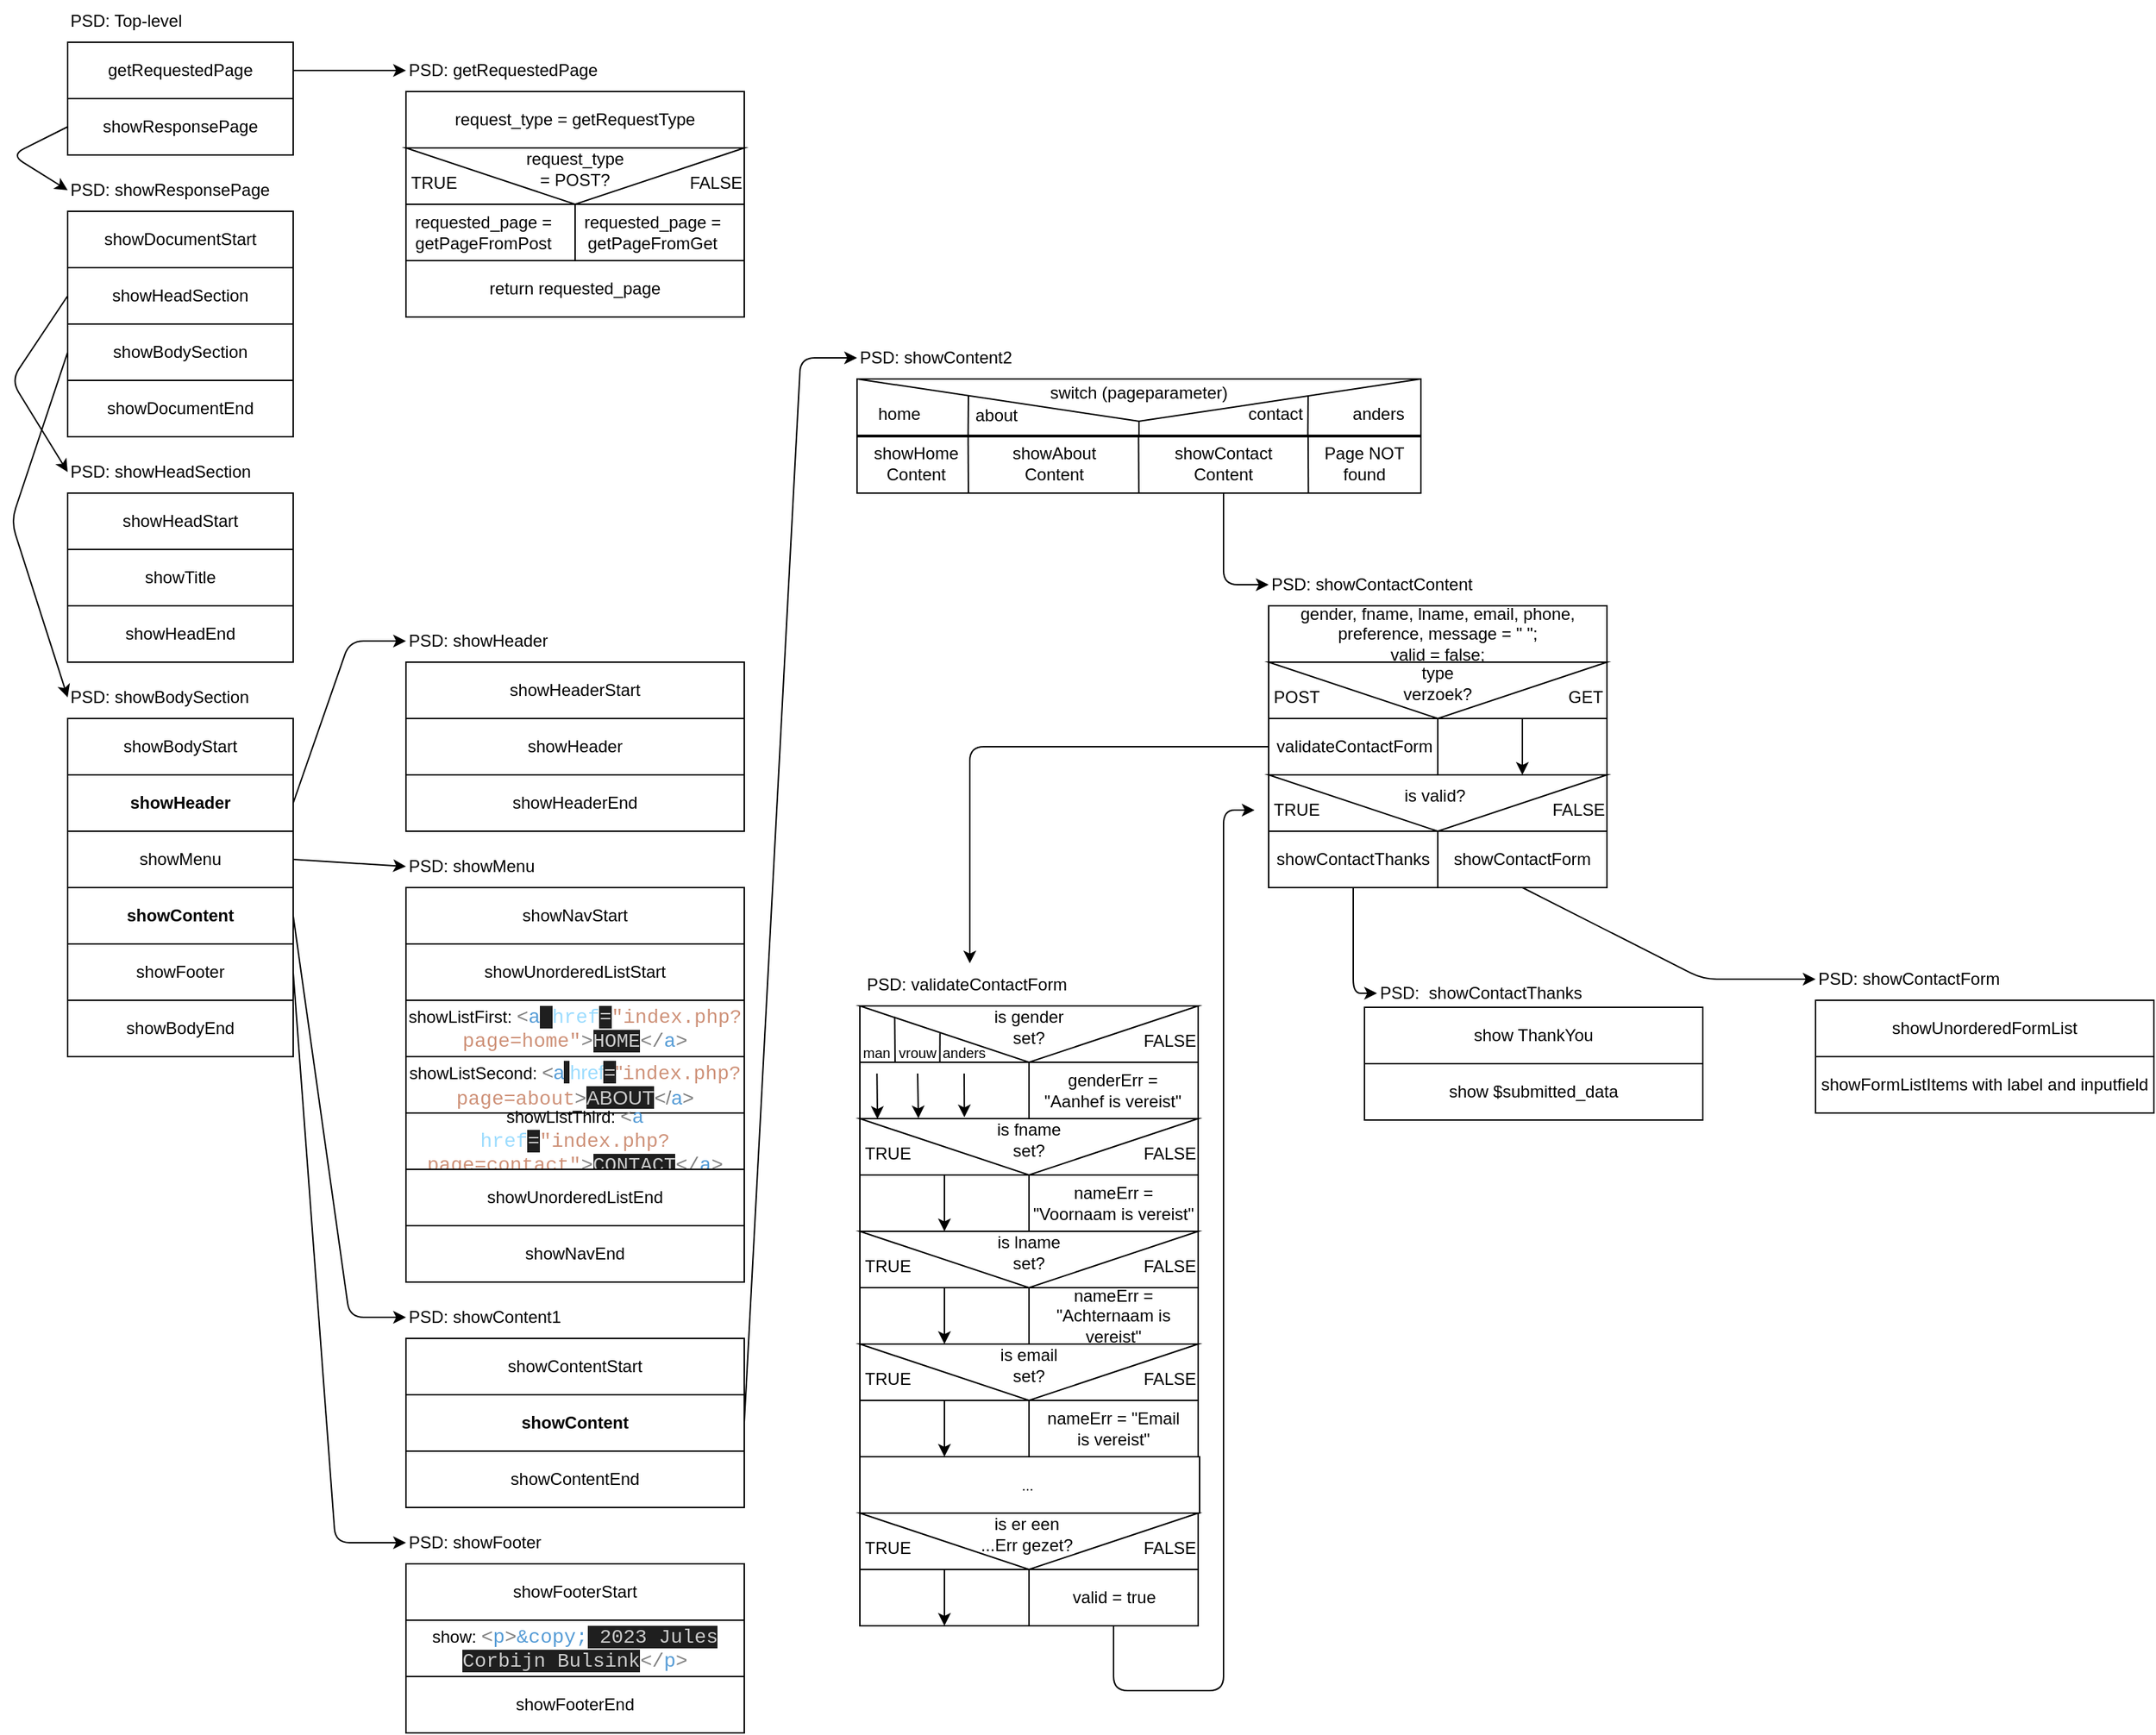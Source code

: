 <mxfile>
    <diagram id="UEIXfD_zLCxOEp8NK75K" name="Page-1">
        <mxGraphModel dx="1440" dy="1048" grid="1" gridSize="10" guides="1" tooltips="1" connect="1" arrows="1" fold="1" page="1" pageScale="1" pageWidth="3300" pageHeight="4681" math="0" shadow="0">
            <root>
                <mxCell id="0"/>
                <mxCell id="1" parent="0"/>
                <mxCell id="223" style="edgeStyle=none;html=1;exitX=1;exitY=0.5;exitDx=0;exitDy=0;entryX=0;entryY=0.5;entryDx=0;entryDy=0;fontSize=12;" parent="1" source="2" target="93" edge="1">
                    <mxGeometry relative="1" as="geometry"/>
                </mxCell>
                <mxCell id="2" value="getRequestedPage" style="rounded=0;whiteSpace=wrap;html=1;" parent="1" vertex="1">
                    <mxGeometry x="80" y="80" width="160" height="40" as="geometry"/>
                </mxCell>
                <mxCell id="222" style="edgeStyle=none;html=1;exitX=0;exitY=0.5;exitDx=0;exitDy=0;entryX=0;entryY=0.5;entryDx=0;entryDy=0;fontSize=12;" parent="1" source="3" target="10" edge="1">
                    <mxGeometry relative="1" as="geometry">
                        <Array as="points">
                            <mxPoint x="40" y="160"/>
                        </Array>
                    </mxGeometry>
                </mxCell>
                <mxCell id="3" value="showResponsePage" style="rounded=0;whiteSpace=wrap;html=1;" parent="1" vertex="1">
                    <mxGeometry x="80" y="120" width="160" height="40" as="geometry"/>
                </mxCell>
                <mxCell id="5" value="PSD: Top-level" style="text;html=1;strokeColor=none;fillColor=none;align=left;verticalAlign=middle;whiteSpace=wrap;rounded=0;" parent="1" vertex="1">
                    <mxGeometry x="80" y="50" width="110" height="30" as="geometry"/>
                </mxCell>
                <mxCell id="8" value="showDocumentStart" style="rounded=0;whiteSpace=wrap;html=1;" parent="1" vertex="1">
                    <mxGeometry x="80" y="200" width="160" height="40" as="geometry"/>
                </mxCell>
                <mxCell id="43" style="edgeStyle=none;html=1;exitX=0;exitY=0.5;exitDx=0;exitDy=0;entryX=0;entryY=0.5;entryDx=0;entryDy=0;" parent="1" source="9" target="41" edge="1">
                    <mxGeometry relative="1" as="geometry">
                        <mxPoint x="40" y="260" as="targetPoint"/>
                        <Array as="points">
                            <mxPoint x="40" y="320"/>
                        </Array>
                    </mxGeometry>
                </mxCell>
                <mxCell id="9" value="showHeadSection" style="rounded=0;whiteSpace=wrap;html=1;" parent="1" vertex="1">
                    <mxGeometry x="80" y="240" width="160" height="40" as="geometry"/>
                </mxCell>
                <mxCell id="10" value="PSD: showResponsePage" style="text;html=1;strokeColor=none;fillColor=none;align=left;verticalAlign=middle;whiteSpace=wrap;rounded=0;" parent="1" vertex="1">
                    <mxGeometry x="80" y="170" width="150" height="30" as="geometry"/>
                </mxCell>
                <mxCell id="45" style="edgeStyle=none;html=1;exitX=0;exitY=0.5;exitDx=0;exitDy=0;entryX=0;entryY=0.5;entryDx=0;entryDy=0;" parent="1" source="12" target="18" edge="1">
                    <mxGeometry relative="1" as="geometry">
                        <Array as="points">
                            <mxPoint x="40" y="420"/>
                        </Array>
                    </mxGeometry>
                </mxCell>
                <mxCell id="12" value="showBodySection" style="rounded=0;whiteSpace=wrap;html=1;" parent="1" vertex="1">
                    <mxGeometry x="80" y="280" width="160" height="40" as="geometry"/>
                </mxCell>
                <mxCell id="13" value="showDocumentEnd" style="rounded=0;whiteSpace=wrap;html=1;" parent="1" vertex="1">
                    <mxGeometry x="80" y="320" width="160" height="40" as="geometry"/>
                </mxCell>
                <mxCell id="14" value="showBodyStart" style="rounded=0;whiteSpace=wrap;html=1;" parent="1" vertex="1">
                    <mxGeometry x="80" y="560" width="160" height="40" as="geometry"/>
                </mxCell>
                <mxCell id="66" style="edgeStyle=none;html=1;exitX=1;exitY=0.5;exitDx=0;exitDy=0;entryX=0;entryY=0.5;entryDx=0;entryDy=0;fontFamily=Helvetica;" parent="1" source="15" target="32" edge="1">
                    <mxGeometry relative="1" as="geometry">
                        <Array as="points">
                            <mxPoint x="280" y="505"/>
                        </Array>
                    </mxGeometry>
                </mxCell>
                <mxCell id="15" value="&lt;b&gt;showHeader&lt;/b&gt;" style="rounded=0;whiteSpace=wrap;html=1;" parent="1" vertex="1">
                    <mxGeometry x="80" y="600" width="160" height="40" as="geometry"/>
                </mxCell>
                <mxCell id="65" style="edgeStyle=none;html=1;exitX=1;exitY=0.5;exitDx=0;exitDy=0;entryX=0;entryY=0.5;entryDx=0;entryDy=0;fontFamily=Helvetica;" parent="1" source="16" target="23" edge="1">
                    <mxGeometry relative="1" as="geometry"/>
                </mxCell>
                <mxCell id="16" value="showMenu" style="rounded=0;whiteSpace=wrap;html=1;" parent="1" vertex="1">
                    <mxGeometry x="80" y="640" width="160" height="40" as="geometry"/>
                </mxCell>
                <mxCell id="64" style="edgeStyle=none;html=1;exitX=1;exitY=0.5;exitDx=0;exitDy=0;entryX=0;entryY=0.5;entryDx=0;entryDy=0;fontFamily=Helvetica;" parent="1" source="17" target="59" edge="1">
                    <mxGeometry relative="1" as="geometry">
                        <Array as="points">
                            <mxPoint x="280" y="985"/>
                        </Array>
                    </mxGeometry>
                </mxCell>
                <mxCell id="17" value="showContent" style="rounded=0;whiteSpace=wrap;html=1;fontStyle=1" parent="1" vertex="1">
                    <mxGeometry x="80" y="680" width="160" height="40" as="geometry"/>
                </mxCell>
                <mxCell id="18" value="PSD: showBodySection" style="text;html=1;strokeColor=none;fillColor=none;align=left;verticalAlign=middle;whiteSpace=wrap;rounded=0;" parent="1" vertex="1">
                    <mxGeometry x="80" y="530" width="150" height="30" as="geometry"/>
                </mxCell>
                <mxCell id="63" style="edgeStyle=none;html=1;exitX=1;exitY=0.5;exitDx=0;exitDy=0;entryX=0;entryY=0.5;entryDx=0;entryDy=0;fontFamily=Helvetica;" parent="1" source="19" target="37" edge="1">
                    <mxGeometry relative="1" as="geometry">
                        <Array as="points">
                            <mxPoint x="270" y="1145"/>
                        </Array>
                    </mxGeometry>
                </mxCell>
                <mxCell id="19" value="showFooter" style="rounded=0;whiteSpace=wrap;html=1;" parent="1" vertex="1">
                    <mxGeometry x="80" y="720" width="160" height="40" as="geometry"/>
                </mxCell>
                <mxCell id="20" value="showBodyEnd" style="rounded=0;whiteSpace=wrap;html=1;" parent="1" vertex="1">
                    <mxGeometry x="80" y="760" width="160" height="40" as="geometry"/>
                </mxCell>
                <mxCell id="21" value="showUnorderedListStart" style="rounded=0;whiteSpace=wrap;html=1;" parent="1" vertex="1">
                    <mxGeometry x="320" y="720" width="240" height="40" as="geometry"/>
                </mxCell>
                <mxCell id="22" value="showListFirst:&amp;nbsp;&lt;span style=&quot;font-family: Consolas, &amp;quot;Courier New&amp;quot;, monospace; font-size: 14px; color: rgb(128, 128, 128);&quot;&gt;&amp;lt;&lt;/span&gt;&lt;span style=&quot;font-family: Consolas, &amp;quot;Courier New&amp;quot;, monospace; font-size: 14px; color: rgb(86, 156, 214);&quot;&gt;a&lt;/span&gt;&lt;span style=&quot;background-color: rgb(31, 31, 31); color: rgb(204, 204, 204); font-family: Consolas, &amp;quot;Courier New&amp;quot;, monospace; font-size: 14px;&quot;&gt; &lt;/span&gt;&lt;span style=&quot;font-family: Consolas, &amp;quot;Courier New&amp;quot;, monospace; font-size: 14px; color: rgb(156, 220, 254);&quot;&gt;href&lt;/span&gt;&lt;span style=&quot;background-color: rgb(31, 31, 31); color: rgb(204, 204, 204); font-family: Consolas, &amp;quot;Courier New&amp;quot;, monospace; font-size: 14px;&quot;&gt;=&lt;/span&gt;&lt;span style=&quot;font-family: Consolas, &amp;quot;Courier New&amp;quot;, monospace; font-size: 14px; color: rgb(206, 145, 120);&quot;&gt;&quot;index.php?page=home&quot;&lt;/span&gt;&lt;span style=&quot;font-family: Consolas, &amp;quot;Courier New&amp;quot;, monospace; font-size: 14px; color: rgb(128, 128, 128);&quot;&gt;&amp;gt;&lt;/span&gt;&lt;span style=&quot;background-color: rgb(31, 31, 31); color: rgb(204, 204, 204); font-family: Consolas, &amp;quot;Courier New&amp;quot;, monospace; font-size: 14px;&quot;&gt;HOME&lt;/span&gt;&lt;span style=&quot;font-family: Consolas, &amp;quot;Courier New&amp;quot;, monospace; font-size: 14px; color: rgb(128, 128, 128);&quot;&gt;&amp;lt;/&lt;/span&gt;&lt;span style=&quot;font-family: Consolas, &amp;quot;Courier New&amp;quot;, monospace; font-size: 14px; color: rgb(86, 156, 214);&quot;&gt;a&lt;/span&gt;&lt;span style=&quot;font-family: Consolas, &amp;quot;Courier New&amp;quot;, monospace; font-size: 14px; color: rgb(128, 128, 128);&quot;&gt;&amp;gt;&lt;/span&gt;" style="rounded=0;whiteSpace=wrap;html=1;" parent="1" vertex="1">
                    <mxGeometry x="320" y="760" width="240" height="40" as="geometry"/>
                </mxCell>
                <mxCell id="23" value="PSD: showMenu" style="text;html=1;strokeColor=none;fillColor=none;align=left;verticalAlign=middle;whiteSpace=wrap;rounded=0;" parent="1" vertex="1">
                    <mxGeometry x="320" y="650" width="150" height="30" as="geometry"/>
                </mxCell>
                <mxCell id="24" value="showListSecond:&amp;nbsp;&lt;span style=&quot;font-size: 14px; color: rgb(128, 128, 128);&quot;&gt;&amp;lt;&lt;/span&gt;&lt;span style=&quot;font-size: 14px; color: rgb(86, 156, 214);&quot;&gt;a&lt;/span&gt;&lt;span style=&quot;background-color: rgb(31, 31, 31); color: rgb(204, 204, 204); font-size: 14px;&quot;&gt; &lt;/span&gt;&lt;span style=&quot;font-size: 14px; color: rgb(156, 220, 254);&quot;&gt;href&lt;/span&gt;&lt;span style=&quot;background-color: rgb(31, 31, 31); color: rgb(204, 204, 204); font-size: 14px;&quot;&gt;=&lt;/span&gt;&lt;span style=&quot;font-size: 14px; color: rgb(206, 145, 120);&quot;&gt;&quot;&lt;/span&gt;&lt;span style=&quot;color: rgb(206, 145, 120); font-family: Consolas, &amp;quot;Courier New&amp;quot;, monospace; font-size: 14px;&quot;&gt;index.php?page=about&lt;/span&gt;&lt;span style=&quot;font-size: 14px; color: rgb(128, 128, 128);&quot;&gt;&amp;gt;&lt;/span&gt;&lt;span style=&quot;background-color: rgb(31, 31, 31); color: rgb(204, 204, 204); font-size: 14px;&quot;&gt;ABOUT&lt;/span&gt;&lt;span style=&quot;font-size: 14px; color: rgb(128, 128, 128);&quot;&gt;&amp;lt;/&lt;/span&gt;&lt;span style=&quot;font-size: 14px; color: rgb(86, 156, 214);&quot;&gt;a&lt;/span&gt;&lt;span style=&quot;font-size: 14px; color: rgb(128, 128, 128);&quot;&gt;&amp;gt;&lt;/span&gt;" style="rounded=0;whiteSpace=wrap;html=1;" parent="1" vertex="1">
                    <mxGeometry x="320" y="800" width="240" height="40" as="geometry"/>
                </mxCell>
                <mxCell id="25" value="showListThird:&amp;nbsp;&lt;span style=&quot;font-family: Consolas, &amp;quot;Courier New&amp;quot;, monospace; font-size: 14px; color: rgb(128, 128, 128);&quot;&gt;&amp;lt;&lt;/span&gt;&lt;span style=&quot;font-family: Consolas, &amp;quot;Courier New&amp;quot;, monospace; font-size: 14px; color: rgb(86, 156, 214);&quot;&gt;a&lt;/span&gt;&lt;span style=&quot;background-color: rgb(31, 31, 31); color: rgb(204, 204, 204); font-family: Consolas, &amp;quot;Courier New&amp;quot;, monospace; font-size: 14px;&quot;&gt; &lt;/span&gt;&lt;span style=&quot;font-family: Consolas, &amp;quot;Courier New&amp;quot;, monospace; font-size: 14px; color: rgb(156, 220, 254);&quot;&gt;href&lt;/span&gt;&lt;span style=&quot;background-color: rgb(31, 31, 31); color: rgb(204, 204, 204); font-family: Consolas, &amp;quot;Courier New&amp;quot;, monospace; font-size: 14px;&quot;&gt;=&lt;/span&gt;&lt;span style=&quot;font-family: Consolas, &amp;quot;Courier New&amp;quot;, monospace; font-size: 14px; color: rgb(206, 145, 120);&quot;&gt;&quot;index.php?page=contact&quot;&lt;/span&gt;&lt;span style=&quot;font-family: Consolas, &amp;quot;Courier New&amp;quot;, monospace; font-size: 14px; color: rgb(128, 128, 128);&quot;&gt;&amp;gt;&lt;/span&gt;&lt;span style=&quot;background-color: rgb(31, 31, 31); color: rgb(204, 204, 204); font-family: Consolas, &amp;quot;Courier New&amp;quot;, monospace; font-size: 14px;&quot;&gt;CONTACT&lt;/span&gt;&lt;span style=&quot;font-family: Consolas, &amp;quot;Courier New&amp;quot;, monospace; font-size: 14px; color: rgb(128, 128, 128);&quot;&gt;&amp;lt;/&lt;/span&gt;&lt;span style=&quot;font-family: Consolas, &amp;quot;Courier New&amp;quot;, monospace; font-size: 14px; color: rgb(86, 156, 214);&quot;&gt;a&lt;/span&gt;&lt;span style=&quot;font-family: Consolas, &amp;quot;Courier New&amp;quot;, monospace; font-size: 14px; color: rgb(128, 128, 128);&quot;&gt;&amp;gt;&lt;/span&gt;" style="rounded=0;whiteSpace=wrap;html=1;" parent="1" vertex="1">
                    <mxGeometry x="320" y="840" width="240" height="40" as="geometry"/>
                </mxCell>
                <mxCell id="26" value="showUnorderedListEnd" style="rounded=0;whiteSpace=wrap;html=1;" parent="1" vertex="1">
                    <mxGeometry x="320" y="880" width="240" height="40" as="geometry"/>
                </mxCell>
                <mxCell id="27" value="showNavStart" style="rounded=0;whiteSpace=wrap;html=1;" parent="1" vertex="1">
                    <mxGeometry x="320" y="680" width="240" height="40" as="geometry"/>
                </mxCell>
                <mxCell id="29" value="showNavEnd" style="rounded=0;whiteSpace=wrap;html=1;" parent="1" vertex="1">
                    <mxGeometry x="320" y="920" width="240" height="40" as="geometry"/>
                </mxCell>
                <mxCell id="30" value="showHeaderStart" style="rounded=0;whiteSpace=wrap;html=1;" parent="1" vertex="1">
                    <mxGeometry x="320" y="520" width="240" height="40" as="geometry"/>
                </mxCell>
                <mxCell id="31" value="showHeader" style="rounded=0;whiteSpace=wrap;html=1;" parent="1" vertex="1">
                    <mxGeometry x="320" y="560" width="240" height="40" as="geometry"/>
                </mxCell>
                <mxCell id="32" value="PSD: showHeader" style="text;html=1;strokeColor=none;fillColor=none;align=left;verticalAlign=middle;whiteSpace=wrap;rounded=0;" parent="1" vertex="1">
                    <mxGeometry x="320" y="490" width="150" height="30" as="geometry"/>
                </mxCell>
                <mxCell id="33" value="showHeaderEnd" style="rounded=0;whiteSpace=wrap;html=1;" parent="1" vertex="1">
                    <mxGeometry x="320" y="600" width="240" height="40" as="geometry"/>
                </mxCell>
                <mxCell id="35" value="showFooterStart" style="rounded=0;whiteSpace=wrap;html=1;" parent="1" vertex="1">
                    <mxGeometry x="320" y="1160" width="240" height="40" as="geometry"/>
                </mxCell>
                <mxCell id="36" value="show:&amp;nbsp;&lt;span style=&quot;font-family: Consolas, &amp;quot;Courier New&amp;quot;, monospace; font-size: 14px; color: rgb(128, 128, 128);&quot;&gt;&amp;lt;&lt;/span&gt;&lt;span style=&quot;font-family: Consolas, &amp;quot;Courier New&amp;quot;, monospace; font-size: 14px; color: rgb(86, 156, 214);&quot;&gt;p&lt;/span&gt;&lt;span style=&quot;font-family: Consolas, &amp;quot;Courier New&amp;quot;, monospace; font-size: 14px; color: rgb(128, 128, 128);&quot;&gt;&amp;gt;&lt;/span&gt;&lt;span style=&quot;font-family: Consolas, &amp;quot;Courier New&amp;quot;, monospace; font-size: 14px; color: rgb(86, 156, 214);&quot;&gt;&amp;amp;copy;&lt;/span&gt;&lt;span style=&quot;background-color: rgb(31, 31, 31); color: rgb(204, 204, 204); font-family: Consolas, &amp;quot;Courier New&amp;quot;, monospace; font-size: 14px;&quot;&gt; 2023 Jules Corbijn Bulsink&lt;/span&gt;&lt;span style=&quot;font-family: Consolas, &amp;quot;Courier New&amp;quot;, monospace; font-size: 14px; color: rgb(128, 128, 128);&quot;&gt;&amp;lt;/&lt;/span&gt;&lt;span style=&quot;font-family: Consolas, &amp;quot;Courier New&amp;quot;, monospace; font-size: 14px; color: rgb(86, 156, 214);&quot;&gt;p&lt;/span&gt;&lt;span style=&quot;font-family: Consolas, &amp;quot;Courier New&amp;quot;, monospace; font-size: 14px; color: rgb(128, 128, 128);&quot;&gt;&amp;gt;&lt;/span&gt;" style="rounded=0;whiteSpace=wrap;html=1;" parent="1" vertex="1">
                    <mxGeometry x="320" y="1200" width="240" height="40" as="geometry"/>
                </mxCell>
                <mxCell id="37" value="PSD: showFooter" style="text;html=1;strokeColor=none;fillColor=none;align=left;verticalAlign=middle;whiteSpace=wrap;rounded=0;" parent="1" vertex="1">
                    <mxGeometry x="320" y="1130" width="150" height="30" as="geometry"/>
                </mxCell>
                <mxCell id="38" value="showFooterEnd" style="rounded=0;whiteSpace=wrap;html=1;" parent="1" vertex="1">
                    <mxGeometry x="320" y="1240" width="240" height="40" as="geometry"/>
                </mxCell>
                <mxCell id="39" value="showHeadStart" style="rounded=0;whiteSpace=wrap;html=1;" parent="1" vertex="1">
                    <mxGeometry x="80" y="400" width="160" height="40" as="geometry"/>
                </mxCell>
                <mxCell id="40" value="&lt;span style=&quot;font-weight: normal;&quot;&gt;showTitle&lt;/span&gt;" style="rounded=0;whiteSpace=wrap;html=1;fontStyle=1" parent="1" vertex="1">
                    <mxGeometry x="80" y="440" width="160" height="40" as="geometry"/>
                </mxCell>
                <mxCell id="41" value="PSD: showHeadSection" style="text;html=1;strokeColor=none;fillColor=none;align=left;verticalAlign=middle;whiteSpace=wrap;rounded=0;" parent="1" vertex="1">
                    <mxGeometry x="80" y="370" width="150" height="30" as="geometry"/>
                </mxCell>
                <mxCell id="42" value="showHeadEnd" style="rounded=0;whiteSpace=wrap;html=1;" parent="1" vertex="1">
                    <mxGeometry x="80" y="480" width="160" height="40" as="geometry"/>
                </mxCell>
                <mxCell id="57" value="showContentStart" style="rounded=0;whiteSpace=wrap;html=1;" parent="1" vertex="1">
                    <mxGeometry x="320" y="1000" width="240" height="40" as="geometry"/>
                </mxCell>
                <mxCell id="155" style="edgeStyle=none;html=1;exitX=1;exitY=0.5;exitDx=0;exitDy=0;entryX=0;entryY=0.5;entryDx=0;entryDy=0;fontFamily=Helvetica;" parent="1" source="58" target="139" edge="1">
                    <mxGeometry relative="1" as="geometry">
                        <Array as="points">
                            <mxPoint x="600" y="304"/>
                        </Array>
                    </mxGeometry>
                </mxCell>
                <mxCell id="58" value="&lt;b&gt;showContent&lt;/b&gt;" style="rounded=0;whiteSpace=wrap;html=1;" parent="1" vertex="1">
                    <mxGeometry x="320" y="1040" width="240" height="40" as="geometry"/>
                </mxCell>
                <mxCell id="59" value="PSD: showContent1" style="text;html=1;strokeColor=none;fillColor=none;align=left;verticalAlign=middle;whiteSpace=wrap;rounded=0;" parent="1" vertex="1">
                    <mxGeometry x="320" y="970" width="150" height="30" as="geometry"/>
                </mxCell>
                <mxCell id="60" value="showContentEnd" style="rounded=0;whiteSpace=wrap;html=1;" parent="1" vertex="1">
                    <mxGeometry x="320" y="1080" width="240" height="40" as="geometry"/>
                </mxCell>
                <mxCell id="93" value="PSD: getRequestedPage" style="text;html=1;strokeColor=none;fillColor=none;align=left;verticalAlign=middle;whiteSpace=wrap;rounded=0;" parent="1" vertex="1">
                    <mxGeometry x="320" y="85" width="150" height="30" as="geometry"/>
                </mxCell>
                <mxCell id="94" value="" style="rounded=0;whiteSpace=wrap;html=1;" parent="1" vertex="1">
                    <mxGeometry x="320" y="155" width="240" height="40" as="geometry"/>
                </mxCell>
                <mxCell id="95" value="" style="triangle;whiteSpace=wrap;html=1;fontFamily=Helvetica;rotation=90;" parent="1" vertex="1">
                    <mxGeometry x="420" y="55" width="40" height="240" as="geometry"/>
                </mxCell>
                <mxCell id="97" value="request_type = POST?" style="text;html=1;strokeColor=none;fillColor=none;align=center;verticalAlign=middle;whiteSpace=wrap;rounded=0;fontFamily=Helvetica;" parent="1" vertex="1">
                    <mxGeometry x="410" y="155" width="60" height="30" as="geometry"/>
                </mxCell>
                <mxCell id="98" value="request_type = getRequestType" style="rounded=0;whiteSpace=wrap;html=1;" parent="1" vertex="1">
                    <mxGeometry x="320" y="115" width="240" height="40" as="geometry"/>
                </mxCell>
                <mxCell id="99" value="TRUE" style="text;html=1;strokeColor=none;fillColor=none;align=center;verticalAlign=middle;whiteSpace=wrap;rounded=0;fontFamily=Helvetica;" parent="1" vertex="1">
                    <mxGeometry x="310" y="165" width="60" height="30" as="geometry"/>
                </mxCell>
                <mxCell id="100" value="FALSE" style="text;html=1;strokeColor=none;fillColor=none;align=center;verticalAlign=middle;whiteSpace=wrap;rounded=0;fontFamily=Helvetica;" parent="1" vertex="1">
                    <mxGeometry x="510" y="165" width="60" height="30" as="geometry"/>
                </mxCell>
                <mxCell id="101" value="" style="rounded=0;whiteSpace=wrap;html=1;" parent="1" vertex="1">
                    <mxGeometry x="320" y="195" width="240" height="40" as="geometry"/>
                </mxCell>
                <mxCell id="102" value="" style="endArrow=none;html=1;fontFamily=Helvetica;entryX=0.5;entryY=0;entryDx=0;entryDy=0;exitX=0.5;exitY=1;exitDx=0;exitDy=0;" parent="1" source="101" target="101" edge="1">
                    <mxGeometry width="50" height="50" relative="1" as="geometry">
                        <mxPoint x="370" y="245" as="sourcePoint"/>
                        <mxPoint x="420" y="195" as="targetPoint"/>
                    </mxGeometry>
                </mxCell>
                <mxCell id="103" value="requested_page = getPageFromPost" style="text;html=1;strokeColor=none;fillColor=none;align=center;verticalAlign=middle;whiteSpace=wrap;rounded=0;fontFamily=Helvetica;" parent="1" vertex="1">
                    <mxGeometry x="310" y="200" width="130" height="30" as="geometry"/>
                </mxCell>
                <mxCell id="104" value="requested_page = getPageFromGet" style="text;html=1;strokeColor=none;fillColor=none;align=center;verticalAlign=middle;whiteSpace=wrap;rounded=0;fontFamily=Helvetica;" parent="1" vertex="1">
                    <mxGeometry x="430" y="200" width="130" height="30" as="geometry"/>
                </mxCell>
                <mxCell id="106" value="return requested_page" style="rounded=0;whiteSpace=wrap;html=1;" parent="1" vertex="1">
                    <mxGeometry x="320" y="235" width="240" height="40" as="geometry"/>
                </mxCell>
                <mxCell id="119" value="" style="rounded=0;whiteSpace=wrap;html=1;" parent="1" vertex="1">
                    <mxGeometry x="640" y="319" width="400" height="40" as="geometry"/>
                </mxCell>
                <mxCell id="120" value="" style="triangle;whiteSpace=wrap;html=1;fontFamily=Helvetica;rotation=90;" parent="1" vertex="1">
                    <mxGeometry x="825" y="134" width="30" height="400" as="geometry"/>
                </mxCell>
                <mxCell id="121" value="switch (pageparameter)" style="text;html=1;strokeColor=none;fillColor=none;align=center;verticalAlign=middle;whiteSpace=wrap;rounded=0;fontFamily=Helvetica;" parent="1" vertex="1">
                    <mxGeometry x="755" y="314" width="170" height="30" as="geometry"/>
                </mxCell>
                <mxCell id="135" value="" style="endArrow=none;html=1;fontFamily=Helvetica;exitX=0.197;exitY=1.007;exitDx=0;exitDy=0;exitPerimeter=0;" parent="1" source="119" edge="1">
                    <mxGeometry width="50" height="50" relative="1" as="geometry">
                        <mxPoint x="710" y="389" as="sourcePoint"/>
                        <mxPoint x="719" y="331" as="targetPoint"/>
                    </mxGeometry>
                </mxCell>
                <mxCell id="136" value="" style="endArrow=none;html=1;fontFamily=Helvetica;exitX=0.197;exitY=1.007;exitDx=0;exitDy=0;exitPerimeter=0;" parent="1" edge="1">
                    <mxGeometry width="50" height="50" relative="1" as="geometry">
                        <mxPoint x="959.8" y="359.28" as="sourcePoint"/>
                        <mxPoint x="960" y="331" as="targetPoint"/>
                    </mxGeometry>
                </mxCell>
                <mxCell id="137" value="" style="endArrow=none;html=1;fontFamily=Helvetica;exitX=0.5;exitY=1;exitDx=0;exitDy=0;" parent="1" source="119" edge="1">
                    <mxGeometry width="50" height="50" relative="1" as="geometry">
                        <mxPoint x="780" y="389" as="sourcePoint"/>
                        <mxPoint x="840" y="349" as="targetPoint"/>
                    </mxGeometry>
                </mxCell>
                <mxCell id="139" value="PSD: showContent2" style="text;html=1;strokeColor=none;fillColor=none;align=left;verticalAlign=middle;whiteSpace=wrap;rounded=0;" parent="1" vertex="1">
                    <mxGeometry x="640" y="289" width="150" height="30" as="geometry"/>
                </mxCell>
                <mxCell id="140" value="home" style="text;html=1;strokeColor=none;fillColor=none;align=center;verticalAlign=middle;whiteSpace=wrap;rounded=0;fontFamily=Helvetica;" parent="1" vertex="1">
                    <mxGeometry x="640" y="329" width="60" height="30" as="geometry"/>
                </mxCell>
                <mxCell id="141" value="anders" style="text;html=1;strokeColor=none;fillColor=none;align=center;verticalAlign=middle;whiteSpace=wrap;rounded=0;fontFamily=Helvetica;" parent="1" vertex="1">
                    <mxGeometry x="980" y="329" width="60" height="30" as="geometry"/>
                </mxCell>
                <mxCell id="142" value="contact" style="text;html=1;strokeColor=none;fillColor=none;align=center;verticalAlign=middle;whiteSpace=wrap;rounded=0;fontFamily=Helvetica;" parent="1" vertex="1">
                    <mxGeometry x="907" y="329" width="60" height="30" as="geometry"/>
                </mxCell>
                <mxCell id="144" value="about" style="text;html=1;strokeColor=none;fillColor=none;align=center;verticalAlign=middle;whiteSpace=wrap;rounded=0;fontFamily=Helvetica;" parent="1" vertex="1">
                    <mxGeometry x="720" y="330" width="38" height="30" as="geometry"/>
                </mxCell>
                <mxCell id="147" value="" style="rounded=0;whiteSpace=wrap;html=1;fontFamily=Helvetica;" parent="1" vertex="1">
                    <mxGeometry x="640" y="360" width="400" height="40" as="geometry"/>
                </mxCell>
                <mxCell id="148" value="" style="endArrow=none;html=1;fontFamily=Helvetica;entryX=0.197;entryY=0.013;entryDx=0;entryDy=0;entryPerimeter=0;" parent="1" target="147" edge="1">
                    <mxGeometry width="50" height="50" relative="1" as="geometry">
                        <mxPoint x="719" y="400" as="sourcePoint"/>
                        <mxPoint x="710" y="350" as="targetPoint"/>
                    </mxGeometry>
                </mxCell>
                <mxCell id="149" value="" style="endArrow=none;html=1;fontFamily=Helvetica;entryX=0.197;entryY=0.013;entryDx=0;entryDy=0;entryPerimeter=0;" parent="1" edge="1">
                    <mxGeometry width="50" height="50" relative="1" as="geometry">
                        <mxPoint x="839.91" y="399.48" as="sourcePoint"/>
                        <mxPoint x="839.71" y="360" as="targetPoint"/>
                    </mxGeometry>
                </mxCell>
                <mxCell id="150" value="" style="endArrow=none;html=1;fontFamily=Helvetica;entryX=0.197;entryY=0.013;entryDx=0;entryDy=0;entryPerimeter=0;" parent="1" edge="1">
                    <mxGeometry width="50" height="50" relative="1" as="geometry">
                        <mxPoint x="960.2" y="400" as="sourcePoint"/>
                        <mxPoint x="960.0" y="360.52" as="targetPoint"/>
                    </mxGeometry>
                </mxCell>
                <mxCell id="151" value="showHome Content" style="text;html=1;strokeColor=none;fillColor=none;align=center;verticalAlign=middle;whiteSpace=wrap;rounded=0;fontFamily=Helvetica;" parent="1" vertex="1">
                    <mxGeometry x="652" y="364" width="60" height="30" as="geometry"/>
                </mxCell>
                <mxCell id="152" value="showAbout Content" style="text;html=1;strokeColor=none;fillColor=none;align=center;verticalAlign=middle;whiteSpace=wrap;rounded=0;fontFamily=Helvetica;" parent="1" vertex="1">
                    <mxGeometry x="750" y="364" width="60" height="30" as="geometry"/>
                </mxCell>
                <mxCell id="227" style="edgeStyle=none;html=1;entryX=0;entryY=0.5;entryDx=0;entryDy=0;fontSize=12;" parent="1" target="156" edge="1">
                    <mxGeometry relative="1" as="geometry">
                        <mxPoint x="900" y="400" as="sourcePoint"/>
                        <Array as="points">
                            <mxPoint x="900" y="465"/>
                        </Array>
                    </mxGeometry>
                </mxCell>
                <mxCell id="153" value="showContact Content" style="text;html=1;strokeColor=none;fillColor=none;align=center;verticalAlign=middle;whiteSpace=wrap;rounded=0;fontFamily=Helvetica;" parent="1" vertex="1">
                    <mxGeometry x="870" y="364" width="60" height="30" as="geometry"/>
                </mxCell>
                <mxCell id="154" value="Page NOT found" style="text;html=1;strokeColor=none;fillColor=none;align=center;verticalAlign=middle;whiteSpace=wrap;rounded=0;fontFamily=Helvetica;" parent="1" vertex="1">
                    <mxGeometry x="970" y="364" width="60" height="30" as="geometry"/>
                </mxCell>
                <mxCell id="229" value="" style="edgeStyle=none;html=1;fontSize=12;" parent="1" source="156" target="160" edge="1">
                    <mxGeometry relative="1" as="geometry"/>
                </mxCell>
                <mxCell id="156" value="PSD: showContactContent" style="text;html=1;strokeColor=none;fillColor=none;align=left;verticalAlign=middle;whiteSpace=wrap;rounded=0;" parent="1" vertex="1">
                    <mxGeometry x="932" y="450" width="150" height="30" as="geometry"/>
                </mxCell>
                <mxCell id="157" value="" style="rounded=0;whiteSpace=wrap;html=1;" parent="1" vertex="1">
                    <mxGeometry x="932" y="520" width="240" height="40" as="geometry"/>
                </mxCell>
                <mxCell id="158" value="" style="triangle;whiteSpace=wrap;html=1;fontFamily=Helvetica;rotation=90;" parent="1" vertex="1">
                    <mxGeometry x="1032" y="420" width="40" height="240" as="geometry"/>
                </mxCell>
                <mxCell id="159" value="type verzoek?" style="text;html=1;strokeColor=none;fillColor=none;align=center;verticalAlign=middle;whiteSpace=wrap;rounded=0;fontFamily=Helvetica;" parent="1" vertex="1">
                    <mxGeometry x="1022" y="520" width="60" height="30" as="geometry"/>
                </mxCell>
                <mxCell id="160" value="gender, fname, lname, email, phone, preference, message = &quot; &quot;;&lt;br&gt;valid = false;" style="rounded=0;whiteSpace=wrap;html=1;" parent="1" vertex="1">
                    <mxGeometry x="932" y="480" width="240" height="40" as="geometry"/>
                </mxCell>
                <mxCell id="161" value="POST" style="text;html=1;strokeColor=none;fillColor=none;align=center;verticalAlign=middle;whiteSpace=wrap;rounded=0;fontFamily=Helvetica;" parent="1" vertex="1">
                    <mxGeometry x="922" y="530" width="60" height="30" as="geometry"/>
                </mxCell>
                <mxCell id="163" value="GET" style="text;html=1;strokeColor=none;fillColor=none;align=center;verticalAlign=middle;whiteSpace=wrap;rounded=0;fontFamily=Helvetica;" parent="1" vertex="1">
                    <mxGeometry x="1127" y="530" width="60" height="30" as="geometry"/>
                </mxCell>
                <mxCell id="230" style="edgeStyle=none;html=1;exitX=0;exitY=0.5;exitDx=0;exitDy=0;entryX=0.5;entryY=0;entryDx=0;entryDy=0;fontSize=12;" parent="1" source="164" target="169" edge="1">
                    <mxGeometry relative="1" as="geometry">
                        <Array as="points">
                            <mxPoint x="720" y="580"/>
                        </Array>
                    </mxGeometry>
                </mxCell>
                <mxCell id="164" value="" style="rounded=0;whiteSpace=wrap;html=1;" parent="1" vertex="1">
                    <mxGeometry x="932" y="560" width="240" height="40" as="geometry"/>
                </mxCell>
                <mxCell id="165" value="" style="endArrow=none;html=1;fontFamily=Helvetica;entryX=0.5;entryY=0;entryDx=0;entryDy=0;exitX=0.5;exitY=1;exitDx=0;exitDy=0;" parent="1" source="164" target="164" edge="1">
                    <mxGeometry width="50" height="50" relative="1" as="geometry">
                        <mxPoint x="982" y="610" as="sourcePoint"/>
                        <mxPoint x="1032" y="560" as="targetPoint"/>
                    </mxGeometry>
                </mxCell>
                <mxCell id="169" value="PSD: validateContactForm" style="text;html=1;strokeColor=none;fillColor=none;align=left;verticalAlign=middle;whiteSpace=wrap;rounded=0;" parent="1" vertex="1">
                    <mxGeometry x="645" y="733.81" width="150" height="30" as="geometry"/>
                </mxCell>
                <mxCell id="180" value="PSD: showContactForm" style="text;html=1;strokeColor=none;fillColor=none;align=left;verticalAlign=middle;whiteSpace=wrap;rounded=0;" parent="1" vertex="1">
                    <mxGeometry x="1320" y="730" width="150" height="30" as="geometry"/>
                </mxCell>
                <mxCell id="184" value="showUnorderedFormList" style="rounded=0;whiteSpace=wrap;html=1;" parent="1" vertex="1">
                    <mxGeometry x="1320" y="760" width="240" height="40" as="geometry"/>
                </mxCell>
                <mxCell id="189" value="showFormListItems with label and inputfield" style="rounded=0;whiteSpace=wrap;html=1;" parent="1" vertex="1">
                    <mxGeometry x="1320" y="800" width="240" height="40" as="geometry"/>
                </mxCell>
                <mxCell id="190" value="PSD:&amp;nbsp; showContactThanks" style="text;html=1;strokeColor=none;fillColor=none;align=left;verticalAlign=middle;whiteSpace=wrap;rounded=0;" parent="1" vertex="1">
                    <mxGeometry x="1008.88" y="740" width="150" height="30" as="geometry"/>
                </mxCell>
                <mxCell id="232" value="" style="edgeStyle=none;html=1;fontSize=12;" parent="1" source="191" edge="1">
                    <mxGeometry relative="1" as="geometry">
                        <mxPoint x="1120" y="805" as="targetPoint"/>
                    </mxGeometry>
                </mxCell>
                <mxCell id="191" value="show ThankYou" style="rounded=0;whiteSpace=wrap;html=1;" parent="1" vertex="1">
                    <mxGeometry x="1000" y="765" width="240" height="40" as="geometry"/>
                </mxCell>
                <mxCell id="201" value="validateContactForm" style="text;html=1;strokeColor=none;fillColor=none;align=center;verticalAlign=middle;whiteSpace=wrap;rounded=0;" parent="1" vertex="1">
                    <mxGeometry x="947" y="565" width="92" height="30" as="geometry"/>
                </mxCell>
                <mxCell id="235" value="" style="edgeStyle=none;html=1;fontSize=12;" parent="1" edge="1">
                    <mxGeometry relative="1" as="geometry">
                        <mxPoint x="736.286" y="844" as="sourcePoint"/>
                        <mxPoint x="736.286" y="844" as="targetPoint"/>
                    </mxGeometry>
                </mxCell>
                <mxCell id="236" value="" style="rounded=0;whiteSpace=wrap;html=1;" parent="1" vertex="1">
                    <mxGeometry x="642" y="844" width="240" height="40" as="geometry"/>
                </mxCell>
                <mxCell id="237" value="" style="triangle;whiteSpace=wrap;html=1;fontFamily=Helvetica;rotation=90;" parent="1" vertex="1">
                    <mxGeometry x="742" y="744" width="40" height="240" as="geometry"/>
                </mxCell>
                <mxCell id="238" value="is fname set?" style="text;html=1;strokeColor=none;fillColor=none;align=center;verticalAlign=middle;whiteSpace=wrap;rounded=0;fontFamily=Helvetica;" parent="1" vertex="1">
                    <mxGeometry x="732" y="844" width="60" height="30" as="geometry"/>
                </mxCell>
                <mxCell id="240" value="TRUE" style="text;html=1;strokeColor=none;fillColor=none;align=center;verticalAlign=middle;whiteSpace=wrap;rounded=0;fontFamily=Helvetica;" parent="1" vertex="1">
                    <mxGeometry x="632" y="854" width="60" height="30" as="geometry"/>
                </mxCell>
                <mxCell id="241" value="FALSE" style="text;html=1;strokeColor=none;fillColor=none;align=center;verticalAlign=middle;whiteSpace=wrap;rounded=0;fontFamily=Helvetica;" parent="1" vertex="1">
                    <mxGeometry x="832" y="854" width="60" height="30" as="geometry"/>
                </mxCell>
                <mxCell id="242" value="" style="rounded=0;whiteSpace=wrap;html=1;" parent="1" vertex="1">
                    <mxGeometry x="642" y="884" width="240" height="40" as="geometry"/>
                </mxCell>
                <mxCell id="243" value="" style="endArrow=none;html=1;entryX=0.5;entryY=0;entryDx=0;entryDy=0;exitX=0.5;exitY=1;exitDx=0;exitDy=0;" parent="1" source="242" target="242" edge="1">
                    <mxGeometry width="50" height="50" relative="1" as="geometry">
                        <mxPoint x="892" y="844" as="sourcePoint"/>
                        <mxPoint x="942" y="794" as="targetPoint"/>
                    </mxGeometry>
                </mxCell>
                <mxCell id="246" value="show $submitted_data" style="rounded=0;whiteSpace=wrap;html=1;" vertex="1" parent="1">
                    <mxGeometry x="1000" y="805" width="240" height="40" as="geometry"/>
                </mxCell>
                <mxCell id="247" value="" style="rounded=0;whiteSpace=wrap;html=1;" vertex="1" parent="1">
                    <mxGeometry x="932" y="600" width="240" height="40" as="geometry"/>
                </mxCell>
                <mxCell id="248" value="is valid?" style="text;html=1;strokeColor=none;fillColor=none;align=center;verticalAlign=middle;whiteSpace=wrap;rounded=0;" vertex="1" parent="1">
                    <mxGeometry x="1020" y="600" width="60" height="30" as="geometry"/>
                </mxCell>
                <mxCell id="249" value="" style="triangle;whiteSpace=wrap;html=1;fontFamily=Helvetica;rotation=90;" vertex="1" parent="1">
                    <mxGeometry x="1032" y="500" width="40" height="240" as="geometry"/>
                </mxCell>
                <mxCell id="250" value="TRUE" style="text;html=1;strokeColor=none;fillColor=none;align=center;verticalAlign=middle;whiteSpace=wrap;rounded=0;fontFamily=Helvetica;" vertex="1" parent="1">
                    <mxGeometry x="922" y="610" width="60" height="30" as="geometry"/>
                </mxCell>
                <mxCell id="251" value="FALSE" style="text;html=1;strokeColor=none;fillColor=none;align=center;verticalAlign=middle;whiteSpace=wrap;rounded=0;fontFamily=Helvetica;" vertex="1" parent="1">
                    <mxGeometry x="1122" y="610" width="60" height="30" as="geometry"/>
                </mxCell>
                <mxCell id="254" value="is valid?" style="text;html=1;strokeColor=none;fillColor=none;align=center;verticalAlign=middle;whiteSpace=wrap;rounded=0;fontFamily=Helvetica;" vertex="1" parent="1">
                    <mxGeometry x="1020" y="600" width="60" height="30" as="geometry"/>
                </mxCell>
                <mxCell id="255" style="edgeStyle=none;html=1;exitX=0.75;exitY=0;exitDx=0;exitDy=0;entryX=0.75;entryY=1;entryDx=0;entryDy=0;" edge="1" parent="1" source="164" target="164">
                    <mxGeometry relative="1" as="geometry"/>
                </mxCell>
                <mxCell id="322" style="edgeStyle=none;html=1;exitX=0.75;exitY=1;exitDx=0;exitDy=0;entryX=0;entryY=0.5;entryDx=0;entryDy=0;fontSize=10;" edge="1" parent="1" source="256" target="180">
                    <mxGeometry relative="1" as="geometry">
                        <Array as="points">
                            <mxPoint x="1240" y="745"/>
                        </Array>
                    </mxGeometry>
                </mxCell>
                <mxCell id="256" value="" style="rounded=0;whiteSpace=wrap;html=1;" vertex="1" parent="1">
                    <mxGeometry x="932" y="640" width="240" height="40" as="geometry"/>
                </mxCell>
                <mxCell id="258" value="" style="endArrow=none;html=1;exitX=0.5;exitY=1;exitDx=0;exitDy=0;entryX=0.5;entryY=0;entryDx=0;entryDy=0;" edge="1" parent="1" source="256" target="256">
                    <mxGeometry width="50" height="50" relative="1" as="geometry">
                        <mxPoint x="1000" y="690" as="sourcePoint"/>
                        <mxPoint x="1050" y="640" as="targetPoint"/>
                    </mxGeometry>
                </mxCell>
                <mxCell id="321" style="edgeStyle=none;html=1;entryX=0;entryY=0.5;entryDx=0;entryDy=0;fontSize=10;" edge="1" parent="1" target="190">
                    <mxGeometry relative="1" as="geometry">
                        <mxPoint x="992" y="680" as="sourcePoint"/>
                        <Array as="points">
                            <mxPoint x="992" y="755"/>
                        </Array>
                    </mxGeometry>
                </mxCell>
                <mxCell id="259" value="showContactThanks" style="text;html=1;strokeColor=none;fillColor=none;align=center;verticalAlign=middle;whiteSpace=wrap;rounded=0;" vertex="1" parent="1">
                    <mxGeometry x="962" y="645" width="60" height="30" as="geometry"/>
                </mxCell>
                <mxCell id="260" value="showContactForm" style="text;html=1;strokeColor=none;fillColor=none;align=center;verticalAlign=middle;whiteSpace=wrap;rounded=0;" vertex="1" parent="1">
                    <mxGeometry x="1082" y="645" width="60" height="30" as="geometry"/>
                </mxCell>
                <mxCell id="261" style="edgeStyle=none;html=1;exitX=0.25;exitY=0;exitDx=0;exitDy=0;entryX=0.25;entryY=1;entryDx=0;entryDy=0;" edge="1" parent="1" source="242" target="242">
                    <mxGeometry relative="1" as="geometry"/>
                </mxCell>
                <mxCell id="262" value="nameErr = &quot;Voornaam is vereist&quot;" style="text;html=1;strokeColor=none;fillColor=none;align=center;verticalAlign=middle;whiteSpace=wrap;rounded=0;fontFamily=Helvetica;" vertex="1" parent="1">
                    <mxGeometry x="762" y="889" width="120" height="30" as="geometry"/>
                </mxCell>
                <mxCell id="263" value="" style="edgeStyle=none;html=1;fontSize=12;" edge="1" parent="1">
                    <mxGeometry relative="1" as="geometry">
                        <mxPoint x="736.286" y="924" as="sourcePoint"/>
                        <mxPoint x="736.286" y="924" as="targetPoint"/>
                    </mxGeometry>
                </mxCell>
                <mxCell id="264" value="" style="rounded=0;whiteSpace=wrap;html=1;" vertex="1" parent="1">
                    <mxGeometry x="642" y="924" width="240" height="40" as="geometry"/>
                </mxCell>
                <mxCell id="265" value="" style="triangle;whiteSpace=wrap;html=1;fontFamily=Helvetica;rotation=90;" vertex="1" parent="1">
                    <mxGeometry x="742" y="824" width="40" height="240" as="geometry"/>
                </mxCell>
                <mxCell id="266" value="is lname set?" style="text;html=1;strokeColor=none;fillColor=none;align=center;verticalAlign=middle;whiteSpace=wrap;rounded=0;fontFamily=Helvetica;" vertex="1" parent="1">
                    <mxGeometry x="732" y="924" width="60" height="30" as="geometry"/>
                </mxCell>
                <mxCell id="267" value="TRUE" style="text;html=1;strokeColor=none;fillColor=none;align=center;verticalAlign=middle;whiteSpace=wrap;rounded=0;fontFamily=Helvetica;" vertex="1" parent="1">
                    <mxGeometry x="632" y="934" width="60" height="30" as="geometry"/>
                </mxCell>
                <mxCell id="268" value="FALSE" style="text;html=1;strokeColor=none;fillColor=none;align=center;verticalAlign=middle;whiteSpace=wrap;rounded=0;fontFamily=Helvetica;" vertex="1" parent="1">
                    <mxGeometry x="832" y="934" width="60" height="30" as="geometry"/>
                </mxCell>
                <mxCell id="269" value="" style="rounded=0;whiteSpace=wrap;html=1;" vertex="1" parent="1">
                    <mxGeometry x="642" y="964" width="240" height="40" as="geometry"/>
                </mxCell>
                <mxCell id="270" value="" style="endArrow=none;html=1;entryX=0.5;entryY=0;entryDx=0;entryDy=0;exitX=0.5;exitY=1;exitDx=0;exitDy=0;" edge="1" parent="1" source="269" target="269">
                    <mxGeometry width="50" height="50" relative="1" as="geometry">
                        <mxPoint x="892" y="924" as="sourcePoint"/>
                        <mxPoint x="942" y="874" as="targetPoint"/>
                    </mxGeometry>
                </mxCell>
                <mxCell id="271" style="edgeStyle=none;html=1;exitX=0.25;exitY=0;exitDx=0;exitDy=0;entryX=0.25;entryY=1;entryDx=0;entryDy=0;" edge="1" parent="1" source="269" target="269">
                    <mxGeometry relative="1" as="geometry"/>
                </mxCell>
                <mxCell id="272" value="nameErr = &quot;Achternaam is vereist&quot;" style="text;html=1;strokeColor=none;fillColor=none;align=center;verticalAlign=middle;whiteSpace=wrap;rounded=0;fontFamily=Helvetica;" vertex="1" parent="1">
                    <mxGeometry x="762" y="969" width="120" height="30" as="geometry"/>
                </mxCell>
                <mxCell id="273" value="" style="edgeStyle=none;html=1;fontSize=12;" edge="1" parent="1">
                    <mxGeometry relative="1" as="geometry">
                        <mxPoint x="736.286" y="1004" as="sourcePoint"/>
                        <mxPoint x="736.286" y="1004" as="targetPoint"/>
                    </mxGeometry>
                </mxCell>
                <mxCell id="274" value="" style="rounded=0;whiteSpace=wrap;html=1;" vertex="1" parent="1">
                    <mxGeometry x="642" y="1004" width="240" height="40" as="geometry"/>
                </mxCell>
                <mxCell id="275" value="" style="triangle;whiteSpace=wrap;html=1;fontFamily=Helvetica;rotation=90;" vertex="1" parent="1">
                    <mxGeometry x="742" y="904" width="40" height="240" as="geometry"/>
                </mxCell>
                <mxCell id="276" value="is email set?" style="text;html=1;strokeColor=none;fillColor=none;align=center;verticalAlign=middle;whiteSpace=wrap;rounded=0;fontFamily=Helvetica;" vertex="1" parent="1">
                    <mxGeometry x="732" y="1004" width="60" height="30" as="geometry"/>
                </mxCell>
                <mxCell id="277" value="TRUE" style="text;html=1;strokeColor=none;fillColor=none;align=center;verticalAlign=middle;whiteSpace=wrap;rounded=0;fontFamily=Helvetica;" vertex="1" parent="1">
                    <mxGeometry x="632" y="1014" width="60" height="30" as="geometry"/>
                </mxCell>
                <mxCell id="278" value="FALSE" style="text;html=1;strokeColor=none;fillColor=none;align=center;verticalAlign=middle;whiteSpace=wrap;rounded=0;fontFamily=Helvetica;" vertex="1" parent="1">
                    <mxGeometry x="832" y="1014" width="60" height="30" as="geometry"/>
                </mxCell>
                <mxCell id="279" value="" style="rounded=0;whiteSpace=wrap;html=1;" vertex="1" parent="1">
                    <mxGeometry x="642" y="1044" width="240" height="40" as="geometry"/>
                </mxCell>
                <mxCell id="280" value="" style="endArrow=none;html=1;entryX=0.5;entryY=0;entryDx=0;entryDy=0;exitX=0.5;exitY=1;exitDx=0;exitDy=0;" edge="1" parent="1" source="279" target="279">
                    <mxGeometry width="50" height="50" relative="1" as="geometry">
                        <mxPoint x="892" y="1004" as="sourcePoint"/>
                        <mxPoint x="942" y="954" as="targetPoint"/>
                    </mxGeometry>
                </mxCell>
                <mxCell id="281" style="edgeStyle=none;html=1;exitX=0.25;exitY=0;exitDx=0;exitDy=0;entryX=0.25;entryY=1;entryDx=0;entryDy=0;" edge="1" parent="1" source="279" target="279">
                    <mxGeometry relative="1" as="geometry"/>
                </mxCell>
                <mxCell id="282" value="nameErr = &quot;Email is vereist&quot;" style="text;html=1;strokeColor=none;fillColor=none;align=center;verticalAlign=middle;whiteSpace=wrap;rounded=0;fontFamily=Helvetica;" vertex="1" parent="1">
                    <mxGeometry x="772" y="1049" width="100" height="30" as="geometry"/>
                </mxCell>
                <mxCell id="283" value="" style="edgeStyle=none;html=1;fontSize=12;" edge="1" parent="1">
                    <mxGeometry relative="1" as="geometry">
                        <mxPoint x="736.286" y="764" as="sourcePoint"/>
                        <mxPoint x="736.286" y="764" as="targetPoint"/>
                    </mxGeometry>
                </mxCell>
                <mxCell id="284" value="" style="rounded=0;whiteSpace=wrap;html=1;" vertex="1" parent="1">
                    <mxGeometry x="642" y="764" width="240" height="40" as="geometry"/>
                </mxCell>
                <mxCell id="285" value="" style="triangle;whiteSpace=wrap;html=1;fontFamily=Helvetica;rotation=90;" vertex="1" parent="1">
                    <mxGeometry x="742" y="664" width="40" height="240" as="geometry"/>
                </mxCell>
                <mxCell id="286" value="is gender set?" style="text;html=1;strokeColor=none;fillColor=none;align=center;verticalAlign=middle;whiteSpace=wrap;rounded=0;fontFamily=Helvetica;" vertex="1" parent="1">
                    <mxGeometry x="732" y="764" width="60" height="30" as="geometry"/>
                </mxCell>
                <mxCell id="288" value="FALSE" style="text;html=1;strokeColor=none;fillColor=none;align=center;verticalAlign=middle;whiteSpace=wrap;rounded=0;fontFamily=Helvetica;" vertex="1" parent="1">
                    <mxGeometry x="832" y="774" width="60" height="30" as="geometry"/>
                </mxCell>
                <mxCell id="289" value="" style="rounded=0;whiteSpace=wrap;html=1;" vertex="1" parent="1">
                    <mxGeometry x="642" y="804" width="240" height="40" as="geometry"/>
                </mxCell>
                <mxCell id="290" value="" style="endArrow=none;html=1;entryX=0.5;entryY=0;entryDx=0;entryDy=0;exitX=0.5;exitY=1;exitDx=0;exitDy=0;" edge="1" parent="1" source="289" target="289">
                    <mxGeometry width="50" height="50" relative="1" as="geometry">
                        <mxPoint x="892" y="764" as="sourcePoint"/>
                        <mxPoint x="942" y="714" as="targetPoint"/>
                    </mxGeometry>
                </mxCell>
                <mxCell id="292" value="genderErr = &quot;Aanhef is vereist&quot;" style="text;html=1;strokeColor=none;fillColor=none;align=center;verticalAlign=middle;whiteSpace=wrap;rounded=0;fontFamily=Helvetica;" vertex="1" parent="1">
                    <mxGeometry x="767" y="809" width="109" height="30" as="geometry"/>
                </mxCell>
                <mxCell id="305" style="edgeStyle=none;html=1;exitX=0.5;exitY=1;exitDx=0;exitDy=0;entryX=0.173;entryY=0.995;entryDx=0;entryDy=0;entryPerimeter=0;fontSize=10;" edge="1" parent="1" source="296" target="289">
                    <mxGeometry relative="1" as="geometry"/>
                </mxCell>
                <mxCell id="296" value="vrouw" style="text;html=1;strokeColor=none;fillColor=none;align=center;verticalAlign=middle;whiteSpace=wrap;rounded=0;fontSize=10;" vertex="1" parent="1">
                    <mxGeometry x="668" y="782" width="30" height="30" as="geometry"/>
                </mxCell>
                <mxCell id="306" style="edgeStyle=none;html=1;exitX=0.5;exitY=1;exitDx=0;exitDy=0;entryX=0.309;entryY=0.976;entryDx=0;entryDy=0;entryPerimeter=0;fontSize=10;" edge="1" parent="1" source="297" target="289">
                    <mxGeometry relative="1" as="geometry"/>
                </mxCell>
                <mxCell id="297" value="anders" style="text;html=1;strokeColor=none;fillColor=none;align=center;verticalAlign=middle;whiteSpace=wrap;rounded=0;fontSize=10;" vertex="1" parent="1">
                    <mxGeometry x="701" y="782" width="30" height="30" as="geometry"/>
                </mxCell>
                <mxCell id="304" style="edgeStyle=none;html=1;entryX=0.052;entryY=1.006;entryDx=0;entryDy=0;entryPerimeter=0;fontSize=10;" edge="1" parent="1" source="298" target="289">
                    <mxGeometry relative="1" as="geometry"/>
                </mxCell>
                <mxCell id="298" value="man" style="text;html=1;strokeColor=none;fillColor=none;align=center;verticalAlign=middle;whiteSpace=wrap;rounded=0;fontSize=10;" vertex="1" parent="1">
                    <mxGeometry x="639" y="782" width="30" height="30" as="geometry"/>
                </mxCell>
                <mxCell id="301" value="" style="endArrow=none;html=1;fontSize=10;entryX=0.194;entryY=0.897;entryDx=0;entryDy=0;entryPerimeter=0;" edge="1" parent="1" target="285">
                    <mxGeometry width="50" height="50" relative="1" as="geometry">
                        <mxPoint x="667" y="804" as="sourcePoint"/>
                        <mxPoint x="673" y="774" as="targetPoint"/>
                    </mxGeometry>
                </mxCell>
                <mxCell id="303" value="" style="endArrow=none;html=1;fontSize=10;entryX=0.486;entryY=0.759;entryDx=0;entryDy=0;entryPerimeter=0;exitX=-0.042;exitY=0.732;exitDx=0;exitDy=0;exitPerimeter=0;" edge="1" parent="1">
                    <mxGeometry width="50" height="50" relative="1" as="geometry">
                        <mxPoint x="698.74" y="803.96" as="sourcePoint"/>
                        <mxPoint x="698.84" y="783.44" as="targetPoint"/>
                    </mxGeometry>
                </mxCell>
                <mxCell id="307" value="" style="rounded=0;whiteSpace=wrap;html=1;fontSize=10;" vertex="1" parent="1">
                    <mxGeometry x="642" y="1084" width="241" height="40" as="geometry"/>
                </mxCell>
                <mxCell id="308" value="..." style="text;html=1;strokeColor=none;fillColor=none;align=center;verticalAlign=middle;whiteSpace=wrap;rounded=0;fontSize=10;" vertex="1" parent="1">
                    <mxGeometry x="731" y="1089" width="60" height="30" as="geometry"/>
                </mxCell>
                <mxCell id="309" value="" style="rounded=0;whiteSpace=wrap;html=1;" vertex="1" parent="1">
                    <mxGeometry x="642" y="1124" width="240" height="40" as="geometry"/>
                </mxCell>
                <mxCell id="310" value="is valid?" style="text;html=1;strokeColor=none;fillColor=none;align=center;verticalAlign=middle;whiteSpace=wrap;rounded=0;" vertex="1" parent="1">
                    <mxGeometry x="730" y="1124" width="60" height="30" as="geometry"/>
                </mxCell>
                <mxCell id="311" value="" style="triangle;whiteSpace=wrap;html=1;fontFamily=Helvetica;rotation=90;" vertex="1" parent="1">
                    <mxGeometry x="742" y="1024" width="40" height="240" as="geometry"/>
                </mxCell>
                <mxCell id="312" value="TRUE" style="text;html=1;strokeColor=none;fillColor=none;align=center;verticalAlign=middle;whiteSpace=wrap;rounded=0;fontFamily=Helvetica;" vertex="1" parent="1">
                    <mxGeometry x="632" y="1134" width="60" height="30" as="geometry"/>
                </mxCell>
                <mxCell id="313" value="FALSE" style="text;html=1;strokeColor=none;fillColor=none;align=center;verticalAlign=middle;whiteSpace=wrap;rounded=0;fontFamily=Helvetica;" vertex="1" parent="1">
                    <mxGeometry x="832" y="1134" width="60" height="30" as="geometry"/>
                </mxCell>
                <mxCell id="314" value="is er een ...Err gezet?" style="text;html=1;strokeColor=none;fillColor=none;align=center;verticalAlign=middle;whiteSpace=wrap;rounded=0;fontFamily=Helvetica;" vertex="1" parent="1">
                    <mxGeometry x="723.5" y="1124" width="73" height="30" as="geometry"/>
                </mxCell>
                <mxCell id="323" style="edgeStyle=none;html=1;exitX=0.75;exitY=1;exitDx=0;exitDy=0;entryX=0;entryY=0.5;entryDx=0;entryDy=0;fontSize=10;" edge="1" parent="1" source="315" target="250">
                    <mxGeometry relative="1" as="geometry">
                        <Array as="points">
                            <mxPoint x="822" y="1250"/>
                            <mxPoint x="900" y="1250"/>
                            <mxPoint x="900" y="625"/>
                        </Array>
                    </mxGeometry>
                </mxCell>
                <mxCell id="315" value="" style="rounded=0;whiteSpace=wrap;html=1;" vertex="1" parent="1">
                    <mxGeometry x="642" y="1164" width="240" height="40" as="geometry"/>
                </mxCell>
                <mxCell id="316" value="" style="endArrow=none;html=1;exitX=0.5;exitY=1;exitDx=0;exitDy=0;entryX=0.5;entryY=0;entryDx=0;entryDy=0;" edge="1" parent="1" source="315" target="315">
                    <mxGeometry width="50" height="50" relative="1" as="geometry">
                        <mxPoint x="710" y="1214" as="sourcePoint"/>
                        <mxPoint x="760" y="1164" as="targetPoint"/>
                    </mxGeometry>
                </mxCell>
                <mxCell id="318" value="valid = true" style="text;html=1;strokeColor=none;fillColor=none;align=center;verticalAlign=middle;whiteSpace=wrap;rounded=0;" vertex="1" parent="1">
                    <mxGeometry x="786.5" y="1169" width="71" height="30" as="geometry"/>
                </mxCell>
                <mxCell id="319" style="edgeStyle=none;html=1;exitX=0.25;exitY=0;exitDx=0;exitDy=0;entryX=0.25;entryY=1;entryDx=0;entryDy=0;fontSize=10;" edge="1" parent="1" source="315" target="315">
                    <mxGeometry relative="1" as="geometry"/>
                </mxCell>
            </root>
        </mxGraphModel>
    </diagram>
</mxfile>